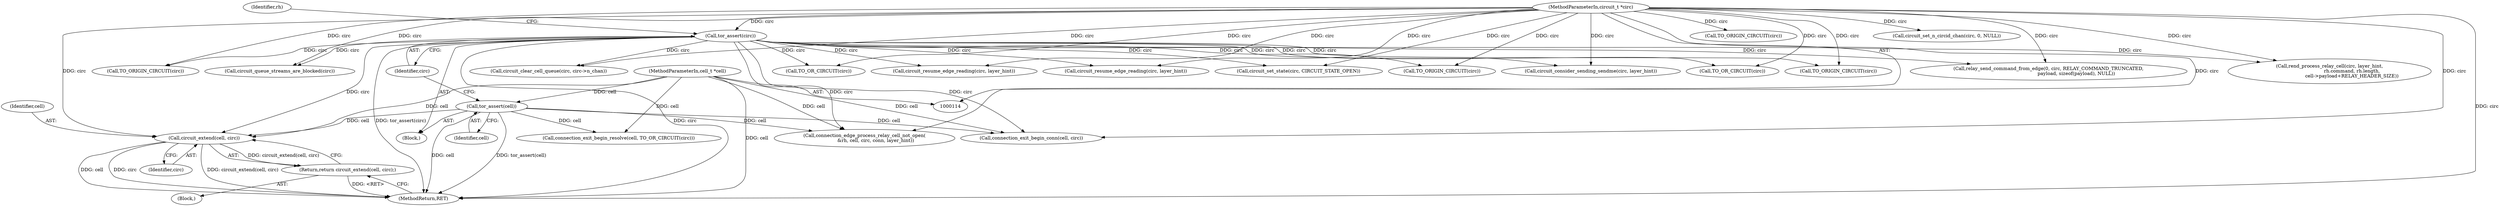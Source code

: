 digraph "0_tor_56a7c5bc15e0447203a491c1ee37de9939ad1dcd@pointer" {
"1000631" [label="(Call,circuit_extend(cell, circ))"];
"1000137" [label="(Call,tor_assert(cell))"];
"1000115" [label="(MethodParameterIn,cell_t *cell)"];
"1000139" [label="(Call,tor_assert(circ))"];
"1000116" [label="(MethodParameterIn,circuit_t *circ)"];
"1000630" [label="(Return,return circuit_extend(cell, circ);)"];
"1000763" [label="(Call,circuit_clear_cell_queue(circ, circ->n_chan))"];
"1000137" [label="(Call,tor_assert(cell))"];
"1000536" [label="(Block,)"];
"1000292" [label="(Call,TO_ORIGIN_CIRCUIT(circ))"];
"1000143" [label="(Identifier,rh)"];
"1000633" [label="(Identifier,circ)"];
"1000682" [label="(Call,TO_ORIGIN_CIRCUIT(circ))"];
"1001058" [label="(MethodReturn,RET)"];
"1000792" [label="(Call,relay_send_command_from_edge(0, circ, RELAY_COMMAND_TRUNCATED,\n                                     payload, sizeof(payload), NULL))"];
"1000393" [label="(Call,circuit_consider_sending_sendme(circ, layer_hint))"];
"1000942" [label="(Call,circuit_queue_streams_are_blocked(circ))"];
"1001004" [label="(Call,TO_OR_CIRCUIT(circ))"];
"1000340" [label="(Call,connection_exit_begin_conn(cell, circ))"];
"1000332" [label="(Call,TO_OR_CIRCUIT(circ))"];
"1000116" [label="(MethodParameterIn,circuit_t *circ)"];
"1000632" [label="(Identifier,cell)"];
"1000115" [label="(MethodParameterIn,cell_t *cell)"];
"1000814" [label="(Call,TO_ORIGIN_CIRCUIT(circ))"];
"1000878" [label="(Call,circuit_resume_edge_reading(circ, layer_hint))"];
"1000913" [label="(Call,circuit_resume_edge_reading(circ, layer_hint))"];
"1000700" [label="(Call,TO_ORIGIN_CIRCUIT(circ))"];
"1000140" [label="(Identifier,circ)"];
"1000746" [label="(Call,circuit_set_state(circ, CIRCUIT_STATE_OPEN))"];
"1001033" [label="(Call,rend_process_relay_cell(circ, layer_hint,\n                              rh.command, rh.length,\n                              cell->payload+RELAY_HEADER_SIZE))"];
"1000139" [label="(Call,tor_assert(circ))"];
"1000119" [label="(Block,)"];
"1000776" [label="(Call,circuit_set_n_circid_chan(circ, 0, NULL))"];
"1000249" [label="(Call,connection_edge_process_relay_cell_not_open(\n               &rh, cell, circ, conn, layer_hint))"];
"1000138" [label="(Identifier,cell)"];
"1000631" [label="(Call,circuit_extend(cell, circ))"];
"1001002" [label="(Call,connection_exit_begin_resolve(cell, TO_OR_CIRCUIT(circ)))"];
"1000630" [label="(Return,return circuit_extend(cell, circ);)"];
"1000631" -> "1000630"  [label="AST: "];
"1000631" -> "1000633"  [label="CFG: "];
"1000632" -> "1000631"  [label="AST: "];
"1000633" -> "1000631"  [label="AST: "];
"1000630" -> "1000631"  [label="CFG: "];
"1000631" -> "1001058"  [label="DDG: cell"];
"1000631" -> "1001058"  [label="DDG: circ"];
"1000631" -> "1001058"  [label="DDG: circuit_extend(cell, circ)"];
"1000631" -> "1000630"  [label="DDG: circuit_extend(cell, circ)"];
"1000137" -> "1000631"  [label="DDG: cell"];
"1000115" -> "1000631"  [label="DDG: cell"];
"1000139" -> "1000631"  [label="DDG: circ"];
"1000116" -> "1000631"  [label="DDG: circ"];
"1000137" -> "1000119"  [label="AST: "];
"1000137" -> "1000138"  [label="CFG: "];
"1000138" -> "1000137"  [label="AST: "];
"1000140" -> "1000137"  [label="CFG: "];
"1000137" -> "1001058"  [label="DDG: cell"];
"1000137" -> "1001058"  [label="DDG: tor_assert(cell)"];
"1000115" -> "1000137"  [label="DDG: cell"];
"1000137" -> "1000249"  [label="DDG: cell"];
"1000137" -> "1000340"  [label="DDG: cell"];
"1000137" -> "1001002"  [label="DDG: cell"];
"1000115" -> "1000114"  [label="AST: "];
"1000115" -> "1001058"  [label="DDG: cell"];
"1000115" -> "1000249"  [label="DDG: cell"];
"1000115" -> "1000340"  [label="DDG: cell"];
"1000115" -> "1001002"  [label="DDG: cell"];
"1000139" -> "1000119"  [label="AST: "];
"1000139" -> "1000140"  [label="CFG: "];
"1000140" -> "1000139"  [label="AST: "];
"1000143" -> "1000139"  [label="CFG: "];
"1000139" -> "1001058"  [label="DDG: tor_assert(circ)"];
"1000139" -> "1001058"  [label="DDG: circ"];
"1000116" -> "1000139"  [label="DDG: circ"];
"1000139" -> "1000249"  [label="DDG: circ"];
"1000139" -> "1000292"  [label="DDG: circ"];
"1000139" -> "1000332"  [label="DDG: circ"];
"1000139" -> "1000340"  [label="DDG: circ"];
"1000139" -> "1000393"  [label="DDG: circ"];
"1000139" -> "1000682"  [label="DDG: circ"];
"1000139" -> "1000746"  [label="DDG: circ"];
"1000139" -> "1000763"  [label="DDG: circ"];
"1000139" -> "1000792"  [label="DDG: circ"];
"1000139" -> "1000814"  [label="DDG: circ"];
"1000139" -> "1000878"  [label="DDG: circ"];
"1000139" -> "1000913"  [label="DDG: circ"];
"1000139" -> "1000942"  [label="DDG: circ"];
"1000139" -> "1001004"  [label="DDG: circ"];
"1000139" -> "1001033"  [label="DDG: circ"];
"1000116" -> "1000114"  [label="AST: "];
"1000116" -> "1001058"  [label="DDG: circ"];
"1000116" -> "1000249"  [label="DDG: circ"];
"1000116" -> "1000292"  [label="DDG: circ"];
"1000116" -> "1000332"  [label="DDG: circ"];
"1000116" -> "1000340"  [label="DDG: circ"];
"1000116" -> "1000393"  [label="DDG: circ"];
"1000116" -> "1000682"  [label="DDG: circ"];
"1000116" -> "1000700"  [label="DDG: circ"];
"1000116" -> "1000746"  [label="DDG: circ"];
"1000116" -> "1000763"  [label="DDG: circ"];
"1000116" -> "1000776"  [label="DDG: circ"];
"1000116" -> "1000792"  [label="DDG: circ"];
"1000116" -> "1000814"  [label="DDG: circ"];
"1000116" -> "1000878"  [label="DDG: circ"];
"1000116" -> "1000913"  [label="DDG: circ"];
"1000116" -> "1000942"  [label="DDG: circ"];
"1000116" -> "1001004"  [label="DDG: circ"];
"1000116" -> "1001033"  [label="DDG: circ"];
"1000630" -> "1000536"  [label="AST: "];
"1001058" -> "1000630"  [label="CFG: "];
"1000630" -> "1001058"  [label="DDG: <RET>"];
}
